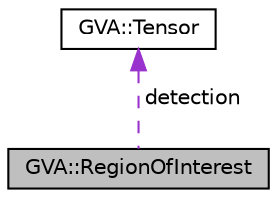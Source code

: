 digraph "GVA::RegionOfInterest"
{
  edge [fontname="Helvetica",fontsize="10",labelfontname="Helvetica",labelfontsize="10"];
  node [fontname="Helvetica",fontsize="10",shape=record];
  Node1 [label="GVA::RegionOfInterest",height=0.2,width=0.4,color="black", fillcolor="grey75", style="filled", fontcolor="black"];
  Node2 -> Node1 [dir="back",color="darkorchid3",fontsize="10",style="dashed",label=" detection" ,fontname="Helvetica"];
  Node2 [label="GVA::Tensor",height=0.2,width=0.4,color="black", fillcolor="white", style="filled",URL="$classGVA_1_1Tensor.html",tooltip="This class represents model layer tensor - a piece of data that contains and describes model layer ou..."];
}
